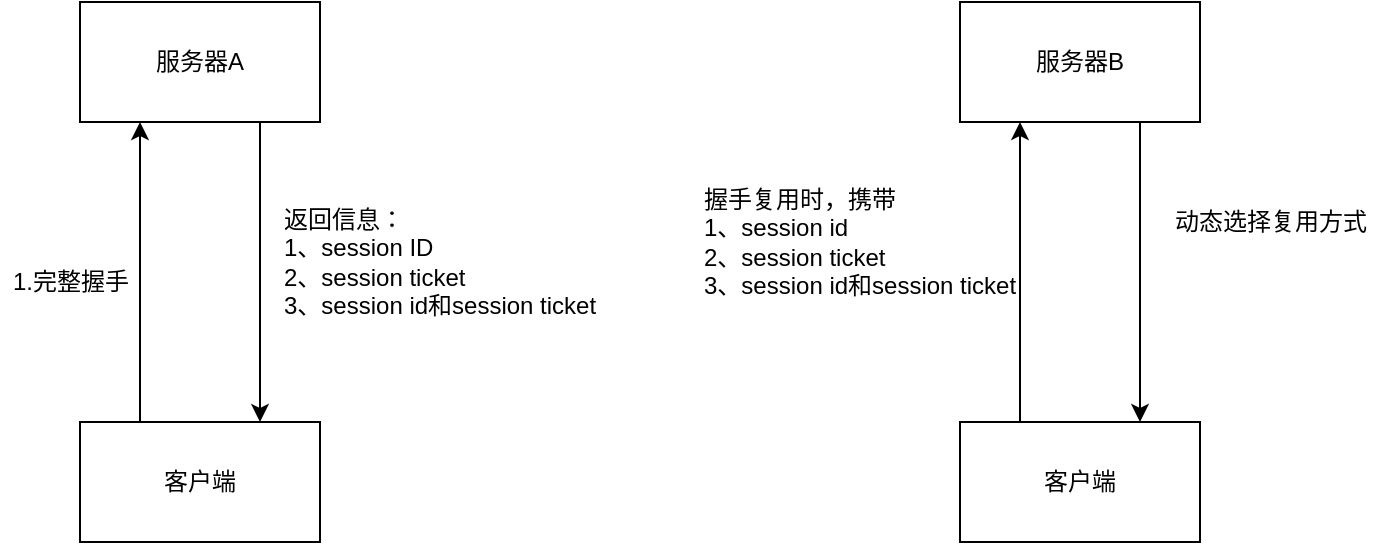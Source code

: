 <mxfile version="17.1.3" type="github">
  <diagram id="yXCAye2BfIB6WYAkFXII" name="Page-1">
    <mxGraphModel dx="1106" dy="584" grid="1" gridSize="10" guides="1" tooltips="1" connect="1" arrows="1" fold="1" page="1" pageScale="1" pageWidth="827" pageHeight="1169" math="0" shadow="0">
      <root>
        <mxCell id="0" />
        <mxCell id="1" parent="0" />
        <mxCell id="hH5GyY2D4rfaSlj6DP0R-1" value="服务器A" style="rounded=0;whiteSpace=wrap;html=1;" vertex="1" parent="1">
          <mxGeometry x="120" y="130" width="120" height="60" as="geometry" />
        </mxCell>
        <mxCell id="hH5GyY2D4rfaSlj6DP0R-4" value="客户端" style="rounded=0;whiteSpace=wrap;html=1;" vertex="1" parent="1">
          <mxGeometry x="120" y="340" width="120" height="60" as="geometry" />
        </mxCell>
        <mxCell id="hH5GyY2D4rfaSlj6DP0R-5" value="" style="endArrow=classic;html=1;rounded=0;entryX=0.25;entryY=1;entryDx=0;entryDy=0;exitX=0.25;exitY=0;exitDx=0;exitDy=0;" edge="1" parent="1" source="hH5GyY2D4rfaSlj6DP0R-4" target="hH5GyY2D4rfaSlj6DP0R-1">
          <mxGeometry width="50" height="50" relative="1" as="geometry">
            <mxPoint x="330" y="360" as="sourcePoint" />
            <mxPoint x="180" y="190" as="targetPoint" />
          </mxGeometry>
        </mxCell>
        <mxCell id="hH5GyY2D4rfaSlj6DP0R-6" value="1.完整握手" style="text;html=1;align=center;verticalAlign=middle;resizable=0;points=[];autosize=1;strokeColor=none;fillColor=none;" vertex="1" parent="1">
          <mxGeometry x="80" y="260" width="70" height="20" as="geometry" />
        </mxCell>
        <mxCell id="hH5GyY2D4rfaSlj6DP0R-7" value="" style="endArrow=classic;html=1;rounded=0;exitX=0.75;exitY=1;exitDx=0;exitDy=0;entryX=0.75;entryY=0;entryDx=0;entryDy=0;" edge="1" parent="1" source="hH5GyY2D4rfaSlj6DP0R-1" target="hH5GyY2D4rfaSlj6DP0R-4">
          <mxGeometry width="50" height="50" relative="1" as="geometry">
            <mxPoint x="300" y="420" as="sourcePoint" />
            <mxPoint x="350" y="370" as="targetPoint" />
          </mxGeometry>
        </mxCell>
        <mxCell id="hH5GyY2D4rfaSlj6DP0R-8" value="返回信息：&lt;br&gt;1、session ID&lt;br&gt;2、session ticket&lt;br&gt;3、session id和session ticket" style="text;html=1;align=left;verticalAlign=middle;resizable=0;points=[];autosize=1;strokeColor=none;fillColor=none;" vertex="1" parent="1">
          <mxGeometry x="220" y="230" width="170" height="60" as="geometry" />
        </mxCell>
        <mxCell id="hH5GyY2D4rfaSlj6DP0R-12" value="服务器B" style="rounded=0;whiteSpace=wrap;html=1;" vertex="1" parent="1">
          <mxGeometry x="560" y="130" width="120" height="60" as="geometry" />
        </mxCell>
        <mxCell id="hH5GyY2D4rfaSlj6DP0R-13" value="客户端" style="rounded=0;whiteSpace=wrap;html=1;" vertex="1" parent="1">
          <mxGeometry x="560" y="340" width="120" height="60" as="geometry" />
        </mxCell>
        <mxCell id="hH5GyY2D4rfaSlj6DP0R-14" value="" style="endArrow=classic;html=1;rounded=0;entryX=0.25;entryY=1;entryDx=0;entryDy=0;exitX=0.25;exitY=0;exitDx=0;exitDy=0;" edge="1" parent="1" source="hH5GyY2D4rfaSlj6DP0R-13" target="hH5GyY2D4rfaSlj6DP0R-12">
          <mxGeometry width="50" height="50" relative="1" as="geometry">
            <mxPoint x="770" y="360" as="sourcePoint" />
            <mxPoint x="620" y="190" as="targetPoint" />
          </mxGeometry>
        </mxCell>
        <mxCell id="hH5GyY2D4rfaSlj6DP0R-15" value="握手复用时，携带&lt;br&gt;1、session id&lt;br&gt;2、session ticket&lt;br&gt;3、session id和session ticket" style="text;html=1;align=left;verticalAlign=middle;resizable=0;points=[];autosize=1;strokeColor=none;fillColor=none;" vertex="1" parent="1">
          <mxGeometry x="430" y="220" width="170" height="60" as="geometry" />
        </mxCell>
        <mxCell id="hH5GyY2D4rfaSlj6DP0R-16" value="" style="endArrow=classic;html=1;rounded=0;exitX=0.75;exitY=1;exitDx=0;exitDy=0;entryX=0.75;entryY=0;entryDx=0;entryDy=0;" edge="1" parent="1" source="hH5GyY2D4rfaSlj6DP0R-12" target="hH5GyY2D4rfaSlj6DP0R-13">
          <mxGeometry width="50" height="50" relative="1" as="geometry">
            <mxPoint x="740" y="420" as="sourcePoint" />
            <mxPoint x="790" y="370" as="targetPoint" />
          </mxGeometry>
        </mxCell>
        <mxCell id="hH5GyY2D4rfaSlj6DP0R-17" value="动态选择复用方式" style="text;html=1;align=center;verticalAlign=middle;resizable=0;points=[];autosize=1;strokeColor=none;fillColor=none;" vertex="1" parent="1">
          <mxGeometry x="660" y="230" width="110" height="20" as="geometry" />
        </mxCell>
      </root>
    </mxGraphModel>
  </diagram>
</mxfile>
